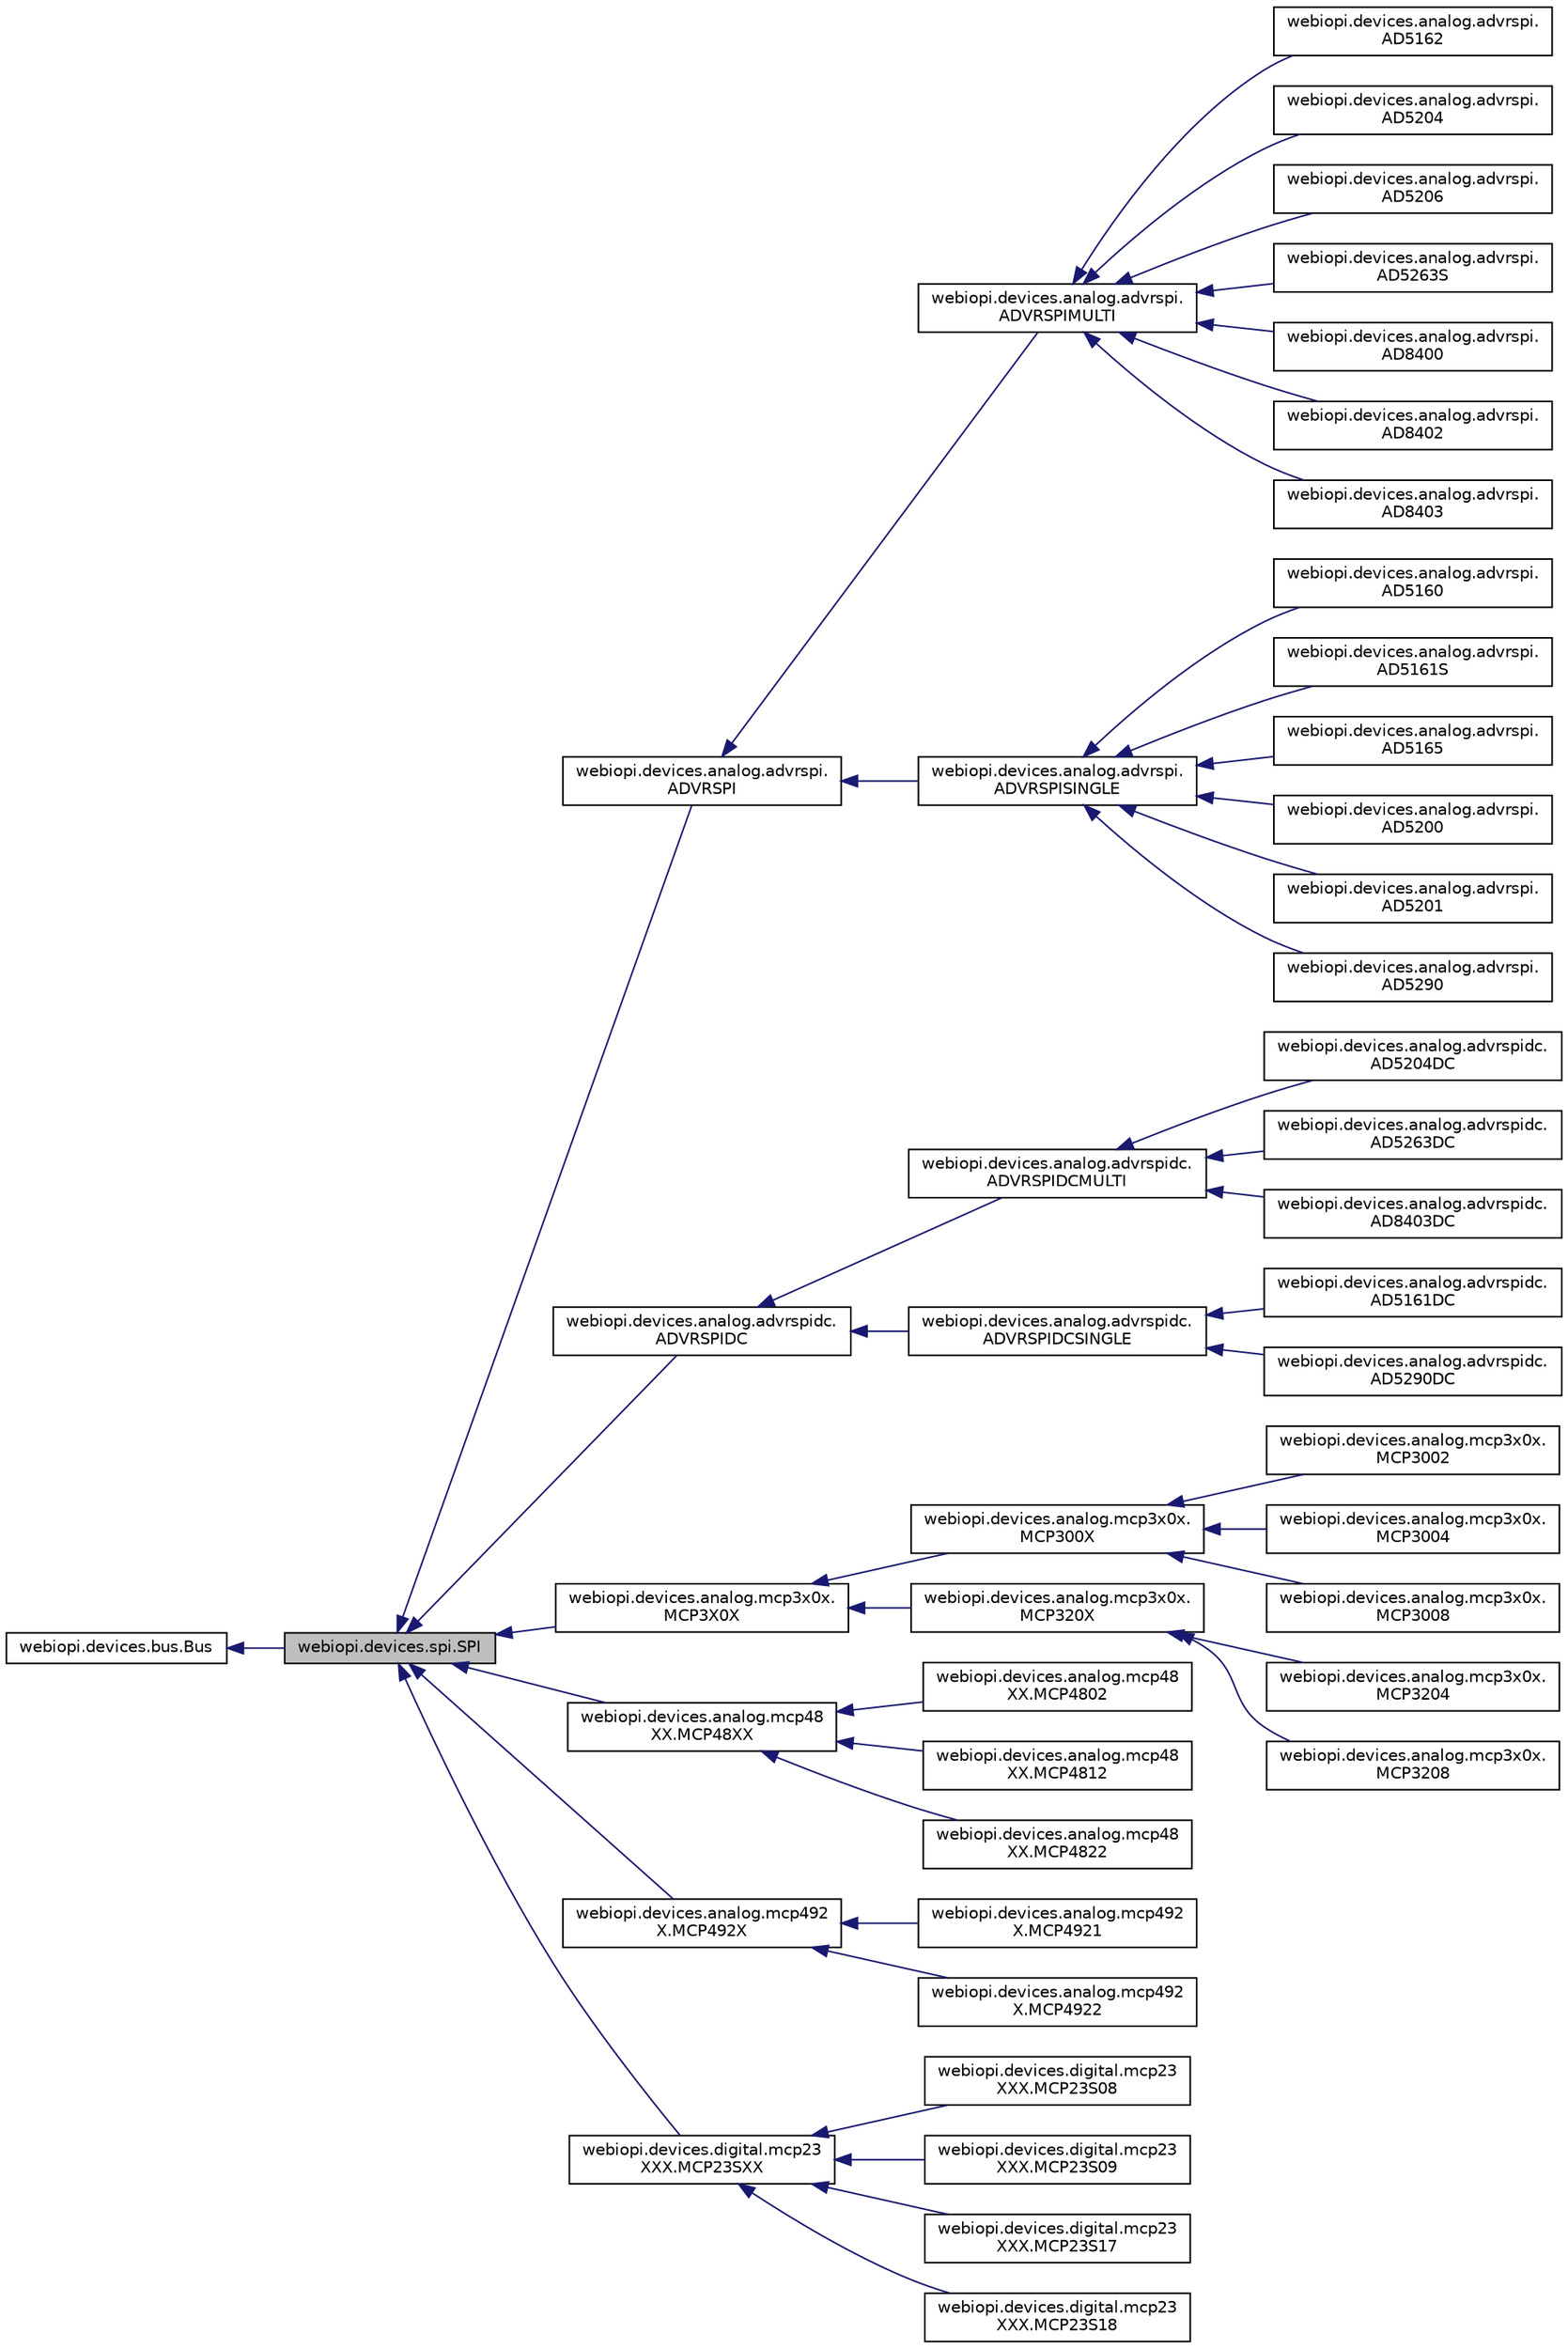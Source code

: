 digraph "webiopi.devices.spi.SPI"
{
  edge [fontname="Helvetica",fontsize="10",labelfontname="Helvetica",labelfontsize="10"];
  node [fontname="Helvetica",fontsize="10",shape=record];
  rankdir="LR";
  Node1 [label="webiopi.devices.spi.SPI",height=0.2,width=0.4,color="black", fillcolor="grey75", style="filled", fontcolor="black"];
  Node2 -> Node1 [dir="back",color="midnightblue",fontsize="10",style="solid",fontname="Helvetica"];
  Node2 [label="webiopi.devices.bus.Bus",height=0.2,width=0.4,color="black", fillcolor="white", style="filled",URL="$classwebiopi_1_1devices_1_1bus_1_1Bus.html"];
  Node1 -> Node3 [dir="back",color="midnightblue",fontsize="10",style="solid",fontname="Helvetica"];
  Node3 [label="webiopi.devices.analog.advrspi.\lADVRSPI",height=0.2,width=0.4,color="black", fillcolor="white", style="filled",URL="$classwebiopi_1_1devices_1_1analog_1_1advrspi_1_1ADVRSPI.html"];
  Node3 -> Node4 [dir="back",color="midnightblue",fontsize="10",style="solid",fontname="Helvetica"];
  Node4 [label="webiopi.devices.analog.advrspi.\lADVRSPIMULTI",height=0.2,width=0.4,color="black", fillcolor="white", style="filled",URL="$classwebiopi_1_1devices_1_1analog_1_1advrspi_1_1ADVRSPIMULTI.html"];
  Node4 -> Node5 [dir="back",color="midnightblue",fontsize="10",style="solid",fontname="Helvetica"];
  Node5 [label="webiopi.devices.analog.advrspi.\lAD5162",height=0.2,width=0.4,color="black", fillcolor="white", style="filled",URL="$classwebiopi_1_1devices_1_1analog_1_1advrspi_1_1AD5162.html"];
  Node4 -> Node6 [dir="back",color="midnightblue",fontsize="10",style="solid",fontname="Helvetica"];
  Node6 [label="webiopi.devices.analog.advrspi.\lAD5204",height=0.2,width=0.4,color="black", fillcolor="white", style="filled",URL="$classwebiopi_1_1devices_1_1analog_1_1advrspi_1_1AD5204.html"];
  Node4 -> Node7 [dir="back",color="midnightblue",fontsize="10",style="solid",fontname="Helvetica"];
  Node7 [label="webiopi.devices.analog.advrspi.\lAD5206",height=0.2,width=0.4,color="black", fillcolor="white", style="filled",URL="$classwebiopi_1_1devices_1_1analog_1_1advrspi_1_1AD5206.html"];
  Node4 -> Node8 [dir="back",color="midnightblue",fontsize="10",style="solid",fontname="Helvetica"];
  Node8 [label="webiopi.devices.analog.advrspi.\lAD5263S",height=0.2,width=0.4,color="black", fillcolor="white", style="filled",URL="$classwebiopi_1_1devices_1_1analog_1_1advrspi_1_1AD5263S.html"];
  Node4 -> Node9 [dir="back",color="midnightblue",fontsize="10",style="solid",fontname="Helvetica"];
  Node9 [label="webiopi.devices.analog.advrspi.\lAD8400",height=0.2,width=0.4,color="black", fillcolor="white", style="filled",URL="$classwebiopi_1_1devices_1_1analog_1_1advrspi_1_1AD8400.html"];
  Node4 -> Node10 [dir="back",color="midnightblue",fontsize="10",style="solid",fontname="Helvetica"];
  Node10 [label="webiopi.devices.analog.advrspi.\lAD8402",height=0.2,width=0.4,color="black", fillcolor="white", style="filled",URL="$classwebiopi_1_1devices_1_1analog_1_1advrspi_1_1AD8402.html"];
  Node4 -> Node11 [dir="back",color="midnightblue",fontsize="10",style="solid",fontname="Helvetica"];
  Node11 [label="webiopi.devices.analog.advrspi.\lAD8403",height=0.2,width=0.4,color="black", fillcolor="white", style="filled",URL="$classwebiopi_1_1devices_1_1analog_1_1advrspi_1_1AD8403.html"];
  Node3 -> Node12 [dir="back",color="midnightblue",fontsize="10",style="solid",fontname="Helvetica"];
  Node12 [label="webiopi.devices.analog.advrspi.\lADVRSPISINGLE",height=0.2,width=0.4,color="black", fillcolor="white", style="filled",URL="$classwebiopi_1_1devices_1_1analog_1_1advrspi_1_1ADVRSPISINGLE.html"];
  Node12 -> Node13 [dir="back",color="midnightblue",fontsize="10",style="solid",fontname="Helvetica"];
  Node13 [label="webiopi.devices.analog.advrspi.\lAD5160",height=0.2,width=0.4,color="black", fillcolor="white", style="filled",URL="$classwebiopi_1_1devices_1_1analog_1_1advrspi_1_1AD5160.html"];
  Node12 -> Node14 [dir="back",color="midnightblue",fontsize="10",style="solid",fontname="Helvetica"];
  Node14 [label="webiopi.devices.analog.advrspi.\lAD5161S",height=0.2,width=0.4,color="black", fillcolor="white", style="filled",URL="$classwebiopi_1_1devices_1_1analog_1_1advrspi_1_1AD5161S.html"];
  Node12 -> Node15 [dir="back",color="midnightblue",fontsize="10",style="solid",fontname="Helvetica"];
  Node15 [label="webiopi.devices.analog.advrspi.\lAD5165",height=0.2,width=0.4,color="black", fillcolor="white", style="filled",URL="$classwebiopi_1_1devices_1_1analog_1_1advrspi_1_1AD5165.html"];
  Node12 -> Node16 [dir="back",color="midnightblue",fontsize="10",style="solid",fontname="Helvetica"];
  Node16 [label="webiopi.devices.analog.advrspi.\lAD5200",height=0.2,width=0.4,color="black", fillcolor="white", style="filled",URL="$classwebiopi_1_1devices_1_1analog_1_1advrspi_1_1AD5200.html"];
  Node12 -> Node17 [dir="back",color="midnightblue",fontsize="10",style="solid",fontname="Helvetica"];
  Node17 [label="webiopi.devices.analog.advrspi.\lAD5201",height=0.2,width=0.4,color="black", fillcolor="white", style="filled",URL="$classwebiopi_1_1devices_1_1analog_1_1advrspi_1_1AD5201.html"];
  Node12 -> Node18 [dir="back",color="midnightblue",fontsize="10",style="solid",fontname="Helvetica"];
  Node18 [label="webiopi.devices.analog.advrspi.\lAD5290",height=0.2,width=0.4,color="black", fillcolor="white", style="filled",URL="$classwebiopi_1_1devices_1_1analog_1_1advrspi_1_1AD5290.html"];
  Node1 -> Node19 [dir="back",color="midnightblue",fontsize="10",style="solid",fontname="Helvetica"];
  Node19 [label="webiopi.devices.analog.advrspidc.\lADVRSPIDC",height=0.2,width=0.4,color="black", fillcolor="white", style="filled",URL="$classwebiopi_1_1devices_1_1analog_1_1advrspidc_1_1ADVRSPIDC.html"];
  Node19 -> Node20 [dir="back",color="midnightblue",fontsize="10",style="solid",fontname="Helvetica"];
  Node20 [label="webiopi.devices.analog.advrspidc.\lADVRSPIDCMULTI",height=0.2,width=0.4,color="black", fillcolor="white", style="filled",URL="$classwebiopi_1_1devices_1_1analog_1_1advrspidc_1_1ADVRSPIDCMULTI.html"];
  Node20 -> Node21 [dir="back",color="midnightblue",fontsize="10",style="solid",fontname="Helvetica"];
  Node21 [label="webiopi.devices.analog.advrspidc.\lAD5204DC",height=0.2,width=0.4,color="black", fillcolor="white", style="filled",URL="$classwebiopi_1_1devices_1_1analog_1_1advrspidc_1_1AD5204DC.html"];
  Node20 -> Node22 [dir="back",color="midnightblue",fontsize="10",style="solid",fontname="Helvetica"];
  Node22 [label="webiopi.devices.analog.advrspidc.\lAD5263DC",height=0.2,width=0.4,color="black", fillcolor="white", style="filled",URL="$classwebiopi_1_1devices_1_1analog_1_1advrspidc_1_1AD5263DC.html"];
  Node20 -> Node23 [dir="back",color="midnightblue",fontsize="10",style="solid",fontname="Helvetica"];
  Node23 [label="webiopi.devices.analog.advrspidc.\lAD8403DC",height=0.2,width=0.4,color="black", fillcolor="white", style="filled",URL="$classwebiopi_1_1devices_1_1analog_1_1advrspidc_1_1AD8403DC.html"];
  Node19 -> Node24 [dir="back",color="midnightblue",fontsize="10",style="solid",fontname="Helvetica"];
  Node24 [label="webiopi.devices.analog.advrspidc.\lADVRSPIDCSINGLE",height=0.2,width=0.4,color="black", fillcolor="white", style="filled",URL="$classwebiopi_1_1devices_1_1analog_1_1advrspidc_1_1ADVRSPIDCSINGLE.html"];
  Node24 -> Node25 [dir="back",color="midnightblue",fontsize="10",style="solid",fontname="Helvetica"];
  Node25 [label="webiopi.devices.analog.advrspidc.\lAD5161DC",height=0.2,width=0.4,color="black", fillcolor="white", style="filled",URL="$classwebiopi_1_1devices_1_1analog_1_1advrspidc_1_1AD5161DC.html"];
  Node24 -> Node26 [dir="back",color="midnightblue",fontsize="10",style="solid",fontname="Helvetica"];
  Node26 [label="webiopi.devices.analog.advrspidc.\lAD5290DC",height=0.2,width=0.4,color="black", fillcolor="white", style="filled",URL="$classwebiopi_1_1devices_1_1analog_1_1advrspidc_1_1AD5290DC.html"];
  Node1 -> Node27 [dir="back",color="midnightblue",fontsize="10",style="solid",fontname="Helvetica"];
  Node27 [label="webiopi.devices.analog.mcp3x0x.\lMCP3X0X",height=0.2,width=0.4,color="black", fillcolor="white", style="filled",URL="$classwebiopi_1_1devices_1_1analog_1_1mcp3x0x_1_1MCP3X0X.html"];
  Node27 -> Node28 [dir="back",color="midnightblue",fontsize="10",style="solid",fontname="Helvetica"];
  Node28 [label="webiopi.devices.analog.mcp3x0x.\lMCP300X",height=0.2,width=0.4,color="black", fillcolor="white", style="filled",URL="$classwebiopi_1_1devices_1_1analog_1_1mcp3x0x_1_1MCP300X.html"];
  Node28 -> Node29 [dir="back",color="midnightblue",fontsize="10",style="solid",fontname="Helvetica"];
  Node29 [label="webiopi.devices.analog.mcp3x0x.\lMCP3002",height=0.2,width=0.4,color="black", fillcolor="white", style="filled",URL="$classwebiopi_1_1devices_1_1analog_1_1mcp3x0x_1_1MCP3002.html"];
  Node28 -> Node30 [dir="back",color="midnightblue",fontsize="10",style="solid",fontname="Helvetica"];
  Node30 [label="webiopi.devices.analog.mcp3x0x.\lMCP3004",height=0.2,width=0.4,color="black", fillcolor="white", style="filled",URL="$classwebiopi_1_1devices_1_1analog_1_1mcp3x0x_1_1MCP3004.html"];
  Node28 -> Node31 [dir="back",color="midnightblue",fontsize="10",style="solid",fontname="Helvetica"];
  Node31 [label="webiopi.devices.analog.mcp3x0x.\lMCP3008",height=0.2,width=0.4,color="black", fillcolor="white", style="filled",URL="$classwebiopi_1_1devices_1_1analog_1_1mcp3x0x_1_1MCP3008.html"];
  Node27 -> Node32 [dir="back",color="midnightblue",fontsize="10",style="solid",fontname="Helvetica"];
  Node32 [label="webiopi.devices.analog.mcp3x0x.\lMCP320X",height=0.2,width=0.4,color="black", fillcolor="white", style="filled",URL="$classwebiopi_1_1devices_1_1analog_1_1mcp3x0x_1_1MCP320X.html"];
  Node32 -> Node33 [dir="back",color="midnightblue",fontsize="10",style="solid",fontname="Helvetica"];
  Node33 [label="webiopi.devices.analog.mcp3x0x.\lMCP3204",height=0.2,width=0.4,color="black", fillcolor="white", style="filled",URL="$classwebiopi_1_1devices_1_1analog_1_1mcp3x0x_1_1MCP3204.html"];
  Node32 -> Node34 [dir="back",color="midnightblue",fontsize="10",style="solid",fontname="Helvetica"];
  Node34 [label="webiopi.devices.analog.mcp3x0x.\lMCP3208",height=0.2,width=0.4,color="black", fillcolor="white", style="filled",URL="$classwebiopi_1_1devices_1_1analog_1_1mcp3x0x_1_1MCP3208.html"];
  Node1 -> Node35 [dir="back",color="midnightblue",fontsize="10",style="solid",fontname="Helvetica"];
  Node35 [label="webiopi.devices.analog.mcp48\lXX.MCP48XX",height=0.2,width=0.4,color="black", fillcolor="white", style="filled",URL="$classwebiopi_1_1devices_1_1analog_1_1mcp48XX_1_1MCP48XX.html"];
  Node35 -> Node36 [dir="back",color="midnightblue",fontsize="10",style="solid",fontname="Helvetica"];
  Node36 [label="webiopi.devices.analog.mcp48\lXX.MCP4802",height=0.2,width=0.4,color="black", fillcolor="white", style="filled",URL="$classwebiopi_1_1devices_1_1analog_1_1mcp48XX_1_1MCP4802.html"];
  Node35 -> Node37 [dir="back",color="midnightblue",fontsize="10",style="solid",fontname="Helvetica"];
  Node37 [label="webiopi.devices.analog.mcp48\lXX.MCP4812",height=0.2,width=0.4,color="black", fillcolor="white", style="filled",URL="$classwebiopi_1_1devices_1_1analog_1_1mcp48XX_1_1MCP4812.html"];
  Node35 -> Node38 [dir="back",color="midnightblue",fontsize="10",style="solid",fontname="Helvetica"];
  Node38 [label="webiopi.devices.analog.mcp48\lXX.MCP4822",height=0.2,width=0.4,color="black", fillcolor="white", style="filled",URL="$classwebiopi_1_1devices_1_1analog_1_1mcp48XX_1_1MCP4822.html"];
  Node1 -> Node39 [dir="back",color="midnightblue",fontsize="10",style="solid",fontname="Helvetica"];
  Node39 [label="webiopi.devices.analog.mcp492\lX.MCP492X",height=0.2,width=0.4,color="black", fillcolor="white", style="filled",URL="$classwebiopi_1_1devices_1_1analog_1_1mcp492X_1_1MCP492X.html"];
  Node39 -> Node40 [dir="back",color="midnightblue",fontsize="10",style="solid",fontname="Helvetica"];
  Node40 [label="webiopi.devices.analog.mcp492\lX.MCP4921",height=0.2,width=0.4,color="black", fillcolor="white", style="filled",URL="$classwebiopi_1_1devices_1_1analog_1_1mcp492X_1_1MCP4921.html"];
  Node39 -> Node41 [dir="back",color="midnightblue",fontsize="10",style="solid",fontname="Helvetica"];
  Node41 [label="webiopi.devices.analog.mcp492\lX.MCP4922",height=0.2,width=0.4,color="black", fillcolor="white", style="filled",URL="$classwebiopi_1_1devices_1_1analog_1_1mcp492X_1_1MCP4922.html"];
  Node1 -> Node42 [dir="back",color="midnightblue",fontsize="10",style="solid",fontname="Helvetica"];
  Node42 [label="webiopi.devices.digital.mcp23\lXXX.MCP23SXX",height=0.2,width=0.4,color="black", fillcolor="white", style="filled",URL="$classwebiopi_1_1devices_1_1digital_1_1mcp23XXX_1_1MCP23SXX.html"];
  Node42 -> Node43 [dir="back",color="midnightblue",fontsize="10",style="solid",fontname="Helvetica"];
  Node43 [label="webiopi.devices.digital.mcp23\lXXX.MCP23S08",height=0.2,width=0.4,color="black", fillcolor="white", style="filled",URL="$classwebiopi_1_1devices_1_1digital_1_1mcp23XXX_1_1MCP23S08.html"];
  Node42 -> Node44 [dir="back",color="midnightblue",fontsize="10",style="solid",fontname="Helvetica"];
  Node44 [label="webiopi.devices.digital.mcp23\lXXX.MCP23S09",height=0.2,width=0.4,color="black", fillcolor="white", style="filled",URL="$classwebiopi_1_1devices_1_1digital_1_1mcp23XXX_1_1MCP23S09.html"];
  Node42 -> Node45 [dir="back",color="midnightblue",fontsize="10",style="solid",fontname="Helvetica"];
  Node45 [label="webiopi.devices.digital.mcp23\lXXX.MCP23S17",height=0.2,width=0.4,color="black", fillcolor="white", style="filled",URL="$classwebiopi_1_1devices_1_1digital_1_1mcp23XXX_1_1MCP23S17.html"];
  Node42 -> Node46 [dir="back",color="midnightblue",fontsize="10",style="solid",fontname="Helvetica"];
  Node46 [label="webiopi.devices.digital.mcp23\lXXX.MCP23S18",height=0.2,width=0.4,color="black", fillcolor="white", style="filled",URL="$classwebiopi_1_1devices_1_1digital_1_1mcp23XXX_1_1MCP23S18.html"];
}
